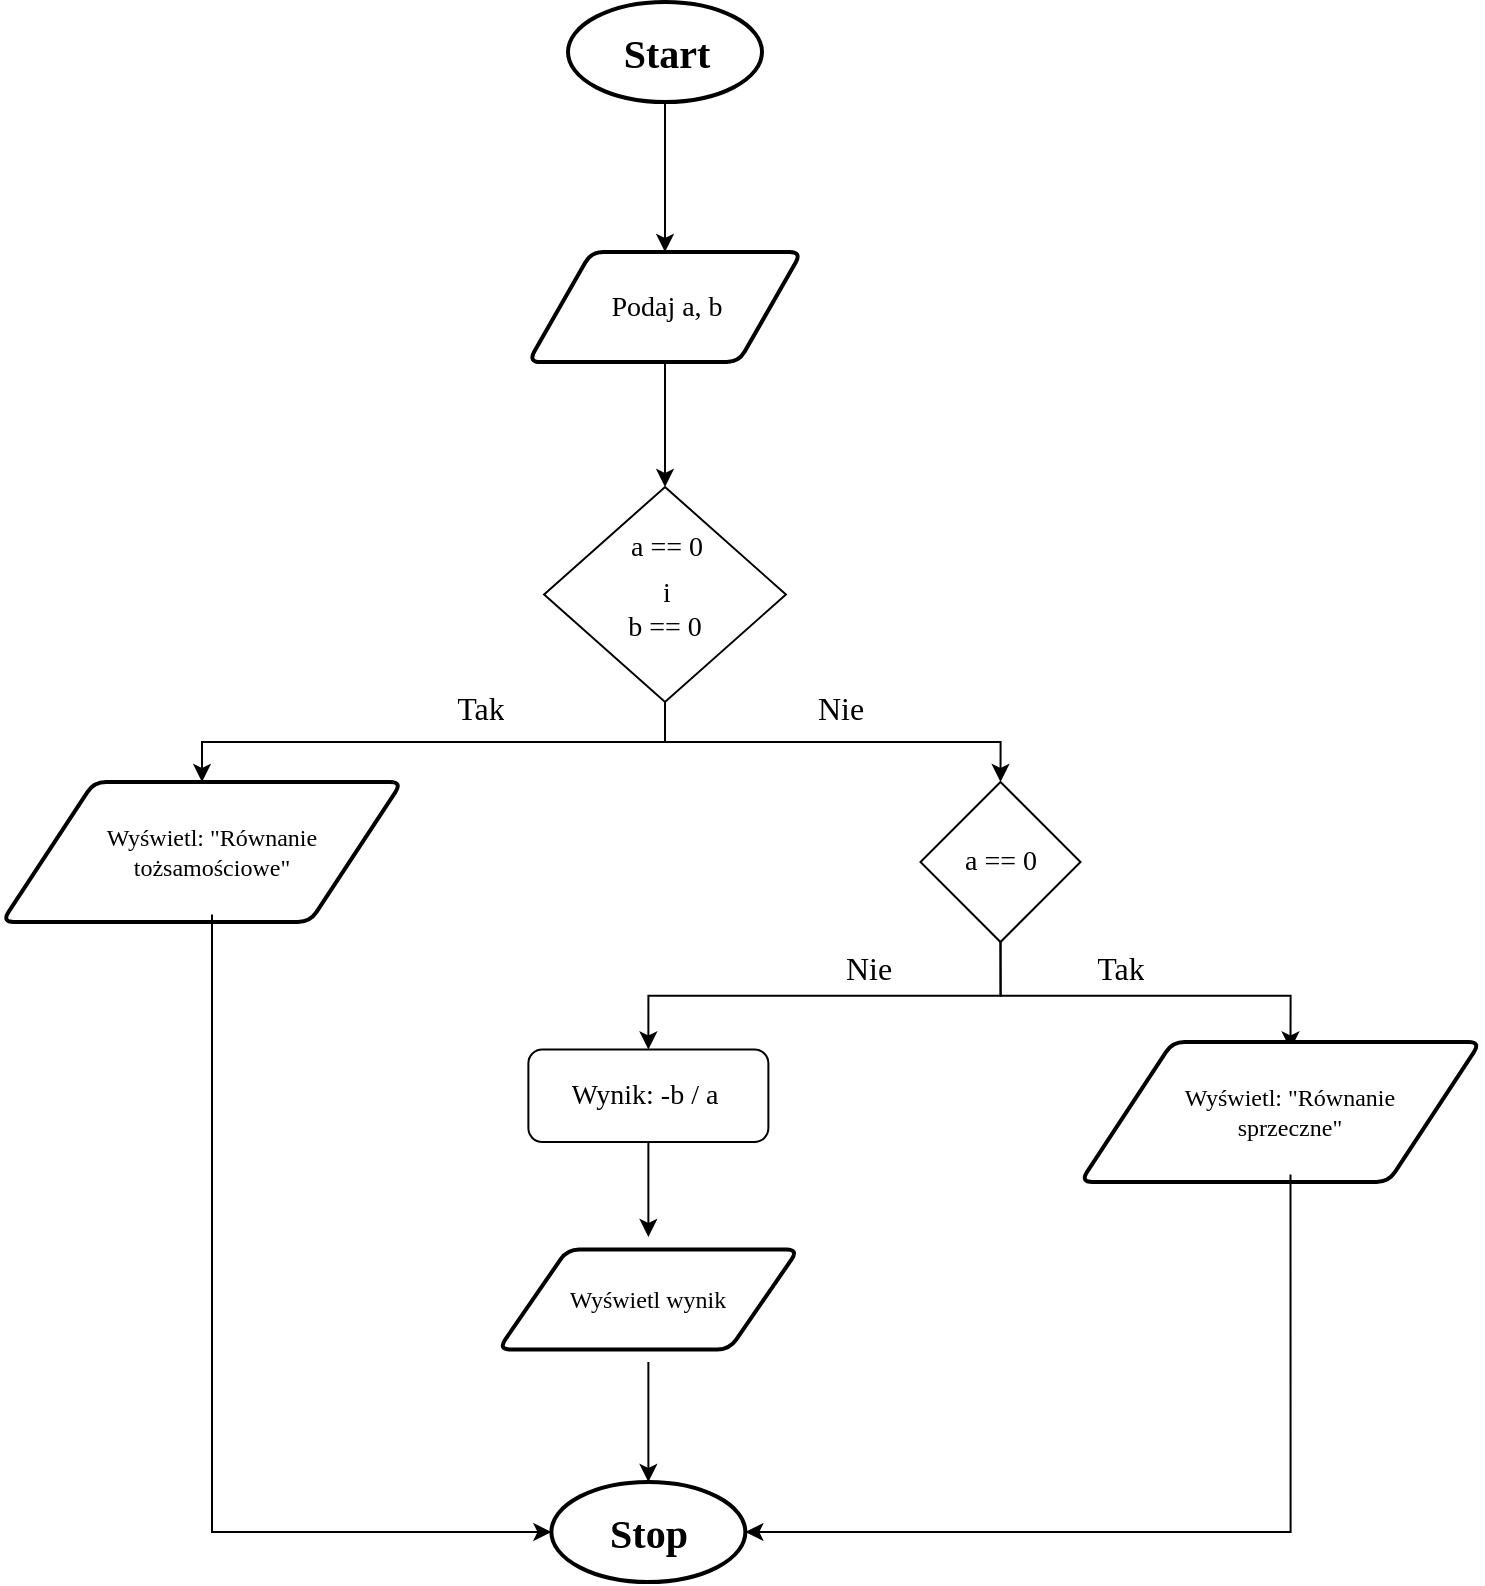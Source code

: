 <mxfile version="28.2.7">
  <diagram name="Strona-1" id="t3EnouX5sOmhS8-DlvLP">
    <mxGraphModel dx="1489" dy="814" grid="1" gridSize="10" guides="1" tooltips="1" connect="1" arrows="1" fold="1" page="1" pageScale="1" pageWidth="827" pageHeight="1169" math="0" shadow="0">
      <root>
        <mxCell id="0" />
        <mxCell id="1" parent="0" />
        <mxCell id="q24DFJx1I0Eo2yyB0KhQ-12" style="edgeStyle=orthogonalEdgeStyle;rounded=0;orthogonalLoop=1;jettySize=auto;html=1;exitX=0.5;exitY=1;exitDx=0;exitDy=0;exitPerimeter=0;entryX=0.5;entryY=0;entryDx=0;entryDy=0;" parent="1" source="q24DFJx1I0Eo2yyB0KhQ-2" target="q24DFJx1I0Eo2yyB0KhQ-5" edge="1">
          <mxGeometry relative="1" as="geometry" />
        </mxCell>
        <mxCell id="q24DFJx1I0Eo2yyB0KhQ-2" value="" style="strokeWidth=2;html=1;shape=mxgraph.flowchart.start_1;whiteSpace=wrap;" parent="1" vertex="1">
          <mxGeometry x="323" y="130" width="97" height="50" as="geometry" />
        </mxCell>
        <mxCell id="q24DFJx1I0Eo2yyB0KhQ-1" value="&lt;font style=&quot;font-size: 20px;&quot;&gt;Start&lt;/font&gt;" style="text;strokeColor=none;fillColor=none;html=1;fontSize=24;fontStyle=1;verticalAlign=middle;align=center;fontFamily=Montserrat;fontSource=https%3A%2F%2Ffonts.googleapis.com%2Fcss%3Ffamily%3DMontserrat;" parent="1" vertex="1">
          <mxGeometry x="351.5" y="145" width="40" height="20" as="geometry" />
        </mxCell>
        <mxCell id="OPxS4aKcs3Opd_LOz3XT-7" style="edgeStyle=orthogonalEdgeStyle;rounded=0;orthogonalLoop=1;jettySize=auto;html=1;exitX=0.5;exitY=1;exitDx=0;exitDy=0;entryX=0.5;entryY=0;entryDx=0;entryDy=0;" edge="1" parent="1" source="q24DFJx1I0Eo2yyB0KhQ-5" target="OPxS4aKcs3Opd_LOz3XT-6">
          <mxGeometry relative="1" as="geometry" />
        </mxCell>
        <mxCell id="q24DFJx1I0Eo2yyB0KhQ-5" value="" style="shape=parallelogram;html=1;strokeWidth=2;perimeter=parallelogramPerimeter;whiteSpace=wrap;rounded=1;arcSize=12;size=0.23;" parent="1" vertex="1">
          <mxGeometry x="303.19" y="255" width="136.62" height="55" as="geometry" />
        </mxCell>
        <UserObject label="&lt;font style=&quot;font-size: 14px;&quot; face=&quot;Montserrat&quot;&gt;Podaj a, b&lt;/font&gt;" placeholders="1" name="Variable" id="q24DFJx1I0Eo2yyB0KhQ-20">
          <mxCell style="text;html=1;strokeColor=none;fillColor=none;align=center;verticalAlign=middle;whiteSpace=wrap;overflow=hidden;" parent="1" vertex="1">
            <mxGeometry x="313.47" y="270" width="118.5" height="25" as="geometry" />
          </mxCell>
        </UserObject>
        <mxCell id="OPxS4aKcs3Opd_LOz3XT-29" style="edgeStyle=orthogonalEdgeStyle;rounded=0;orthogonalLoop=1;jettySize=auto;html=1;exitX=0.5;exitY=1;exitDx=0;exitDy=0;entryX=0.5;entryY=0;entryDx=0;entryDy=0;" edge="1" parent="1" source="OPxS4aKcs3Opd_LOz3XT-6" target="OPxS4aKcs3Opd_LOz3XT-24">
          <mxGeometry relative="1" as="geometry" />
        </mxCell>
        <mxCell id="OPxS4aKcs3Opd_LOz3XT-55" style="edgeStyle=orthogonalEdgeStyle;rounded=0;orthogonalLoop=1;jettySize=auto;html=1;exitX=0.5;exitY=1;exitDx=0;exitDy=0;entryX=0.5;entryY=0;entryDx=0;entryDy=0;" edge="1" parent="1" source="OPxS4aKcs3Opd_LOz3XT-6" target="OPxS4aKcs3Opd_LOz3XT-12">
          <mxGeometry relative="1" as="geometry" />
        </mxCell>
        <mxCell id="OPxS4aKcs3Opd_LOz3XT-6" value="" style="rhombus;whiteSpace=wrap;html=1;" vertex="1" parent="1">
          <mxGeometry x="311.04" y="372.5" width="120.93" height="107.5" as="geometry" />
        </mxCell>
        <UserObject label="&lt;font style=&quot;font-size: 14px;&quot; face=&quot;Montserrat&quot;&gt;a == 0&lt;/font&gt;" placeholders="1" name="Variable" id="OPxS4aKcs3Opd_LOz3XT-8">
          <mxCell style="text;html=1;strokeColor=none;fillColor=none;align=center;verticalAlign=middle;whiteSpace=wrap;overflow=hidden;" vertex="1" parent="1">
            <mxGeometry x="313" y="390" width="118.5" height="25" as="geometry" />
          </mxCell>
        </UserObject>
        <UserObject label="&lt;font style=&quot;font-size: 14px;&quot; face=&quot;Montserrat&quot;&gt;b == 0&lt;/font&gt;" placeholders="1" name="Variable" id="OPxS4aKcs3Opd_LOz3XT-9">
          <mxCell style="text;html=1;strokeColor=none;fillColor=none;align=center;verticalAlign=middle;whiteSpace=wrap;overflow=hidden;" vertex="1" parent="1">
            <mxGeometry x="312.25" y="430" width="118.5" height="25" as="geometry" />
          </mxCell>
        </UserObject>
        <UserObject label="&lt;font style=&quot;font-size: 14px;&quot; face=&quot;Montserrat&quot;&gt;i&lt;/font&gt;" placeholders="1" name="Variable" id="OPxS4aKcs3Opd_LOz3XT-10">
          <mxCell style="text;html=1;strokeColor=none;fillColor=none;align=center;verticalAlign=middle;whiteSpace=wrap;overflow=hidden;" vertex="1" parent="1">
            <mxGeometry x="364.22" y="415" width="17" height="20" as="geometry" />
          </mxCell>
        </UserObject>
        <mxCell id="OPxS4aKcs3Opd_LOz3XT-12" value="" style="shape=parallelogram;html=1;strokeWidth=2;perimeter=parallelogramPerimeter;whiteSpace=wrap;rounded=1;arcSize=12;size=0.23;" vertex="1" parent="1">
          <mxGeometry x="40" y="520" width="200" height="70" as="geometry" />
        </mxCell>
        <UserObject label="&lt;font style=&quot;font-size: 16px;&quot; face=&quot;Montserrat&quot;&gt;Tak&lt;/font&gt;" placeholders="1" name="Variable" id="OPxS4aKcs3Opd_LOz3XT-16">
          <mxCell style="text;html=1;strokeColor=none;fillColor=none;align=center;verticalAlign=middle;whiteSpace=wrap;overflow=hidden;" vertex="1" parent="1">
            <mxGeometry x="220" y="470" width="118.5" height="25" as="geometry" />
          </mxCell>
        </UserObject>
        <UserObject label="&lt;font data-font-src=&quot;https://fonts.googleapis.com/css?family=Montserrat&quot; face=&quot;Montserrat&quot;&gt;Wyświetl: &quot;Równanie tożsamościowe&quot;&lt;/font&gt;" placeholders="1" name="Variable" id="OPxS4aKcs3Opd_LOz3XT-18">
          <mxCell style="text;html=1;strokeColor=none;fillColor=none;align=center;verticalAlign=middle;whiteSpace=wrap;overflow=hidden;" vertex="1" parent="1">
            <mxGeometry x="80" y="523.75" width="130" height="62.5" as="geometry" />
          </mxCell>
        </UserObject>
        <mxCell id="OPxS4aKcs3Opd_LOz3XT-32" style="edgeStyle=orthogonalEdgeStyle;rounded=0;orthogonalLoop=1;jettySize=auto;html=1;exitX=0.5;exitY=1;exitDx=0;exitDy=0;entryX=0.5;entryY=0;entryDx=0;entryDy=0;" edge="1" parent="1" source="OPxS4aKcs3Opd_LOz3XT-24" target="OPxS4aKcs3Opd_LOz3XT-31">
          <mxGeometry relative="1" as="geometry" />
        </mxCell>
        <mxCell id="OPxS4aKcs3Opd_LOz3XT-45" style="edgeStyle=orthogonalEdgeStyle;rounded=0;orthogonalLoop=1;jettySize=auto;html=1;exitX=0.5;exitY=1;exitDx=0;exitDy=0;entryX=0.5;entryY=0;entryDx=0;entryDy=0;" edge="1" parent="1" source="OPxS4aKcs3Opd_LOz3XT-24" target="OPxS4aKcs3Opd_LOz3XT-39">
          <mxGeometry relative="1" as="geometry" />
        </mxCell>
        <mxCell id="OPxS4aKcs3Opd_LOz3XT-24" value="" style="rhombus;whiteSpace=wrap;html=1;" vertex="1" parent="1">
          <mxGeometry x="499.25" y="520" width="80" height="80" as="geometry" />
        </mxCell>
        <UserObject label="&lt;font style=&quot;font-size: 14px;&quot; face=&quot;Montserrat&quot;&gt;a == 0&lt;/font&gt;" placeholders="1" name="Variable" id="OPxS4aKcs3Opd_LOz3XT-25">
          <mxCell style="text;html=1;strokeColor=none;fillColor=none;align=center;verticalAlign=middle;whiteSpace=wrap;overflow=hidden;" vertex="1" parent="1">
            <mxGeometry x="480" y="547.5" width="118.5" height="25" as="geometry" />
          </mxCell>
        </UserObject>
        <UserObject label="&lt;font style=&quot;font-size: 16px;&quot; face=&quot;Montserrat&quot;&gt;Nie&lt;/font&gt;" placeholders="1" name="Variable" id="OPxS4aKcs3Opd_LOz3XT-28">
          <mxCell style="text;html=1;strokeColor=none;fillColor=none;align=center;verticalAlign=middle;whiteSpace=wrap;overflow=hidden;" vertex="1" parent="1">
            <mxGeometry x="400" y="470" width="118.5" height="25" as="geometry" />
          </mxCell>
        </UserObject>
        <mxCell id="OPxS4aKcs3Opd_LOz3XT-30" value="" style="shape=parallelogram;html=1;strokeWidth=2;perimeter=parallelogramPerimeter;whiteSpace=wrap;rounded=1;arcSize=12;size=0.23;" vertex="1" parent="1">
          <mxGeometry x="579.25" y="650" width="200" height="70" as="geometry" />
        </mxCell>
        <UserObject label="&lt;font data-font-src=&quot;https://fonts.googleapis.com/css?family=Montserrat&quot; face=&quot;Montserrat&quot;&gt;Wyświetl: &quot;Równanie sprzeczne&quot;&lt;/font&gt;" placeholders="1" name="Variable" id="OPxS4aKcs3Opd_LOz3XT-31">
          <mxCell style="text;html=1;strokeColor=none;fillColor=none;align=center;verticalAlign=middle;whiteSpace=wrap;overflow=hidden;" vertex="1" parent="1">
            <mxGeometry x="619.25" y="653.75" width="130" height="62.5" as="geometry" />
          </mxCell>
        </UserObject>
        <UserObject label="&lt;font style=&quot;font-size: 16px;&quot; face=&quot;Montserrat&quot;&gt;Tak&lt;/font&gt;" placeholders="1" name="Variable" id="OPxS4aKcs3Opd_LOz3XT-33">
          <mxCell style="text;html=1;strokeColor=none;fillColor=none;align=center;verticalAlign=middle;whiteSpace=wrap;overflow=hidden;" vertex="1" parent="1">
            <mxGeometry x="540" y="600" width="118.5" height="25" as="geometry" />
          </mxCell>
        </UserObject>
        <mxCell id="OPxS4aKcs3Opd_LOz3XT-51" style="edgeStyle=orthogonalEdgeStyle;rounded=0;orthogonalLoop=1;jettySize=auto;html=1;exitX=0.5;exitY=1;exitDx=0;exitDy=0;entryX=0.5;entryY=0;entryDx=0;entryDy=0;" edge="1" parent="1" source="OPxS4aKcs3Opd_LOz3XT-39" target="OPxS4aKcs3Opd_LOz3XT-50">
          <mxGeometry relative="1" as="geometry" />
        </mxCell>
        <mxCell id="OPxS4aKcs3Opd_LOz3XT-39" value="" style="rounded=1;whiteSpace=wrap;html=1;" vertex="1" parent="1">
          <mxGeometry x="303.19" y="653.75" width="120" height="46.25" as="geometry" />
        </mxCell>
        <UserObject label="&lt;font style=&quot;font-size: 16px;&quot; face=&quot;Montserrat&quot;&gt;Nie&lt;/font&gt;" placeholders="1" name="Variable" id="OPxS4aKcs3Opd_LOz3XT-46">
          <mxCell style="text;html=1;strokeColor=none;fillColor=none;align=center;verticalAlign=middle;whiteSpace=wrap;overflow=hidden;" vertex="1" parent="1">
            <mxGeometry x="414" y="600" width="118.5" height="25" as="geometry" />
          </mxCell>
        </UserObject>
        <UserObject label="&lt;font style=&quot;font-size: 14px;&quot; face=&quot;Montserrat&quot;&gt;Wynik: -b / a&lt;/font&gt;" placeholders="1" name="Variable" id="OPxS4aKcs3Opd_LOz3XT-47">
          <mxCell style="text;html=1;strokeColor=none;fillColor=none;align=center;verticalAlign=middle;whiteSpace=wrap;overflow=hidden;" vertex="1" parent="1">
            <mxGeometry x="301.5" y="664.38" width="118.5" height="25" as="geometry" />
          </mxCell>
        </UserObject>
        <mxCell id="OPxS4aKcs3Opd_LOz3XT-49" value="" style="shape=parallelogram;html=1;strokeWidth=2;perimeter=parallelogramPerimeter;whiteSpace=wrap;rounded=1;arcSize=12;size=0.23;" vertex="1" parent="1">
          <mxGeometry x="288.19" y="753.75" width="150" height="50" as="geometry" />
        </mxCell>
        <UserObject label="&lt;font data-font-src=&quot;https://fonts.googleapis.com/css?family=Montserrat&quot; face=&quot;Montserrat&quot;&gt;Wyświetl wynik&lt;/font&gt;" placeholders="1" name="Variable" id="OPxS4aKcs3Opd_LOz3XT-50">
          <mxCell style="text;html=1;strokeColor=none;fillColor=none;align=center;verticalAlign=middle;whiteSpace=wrap;overflow=hidden;" vertex="1" parent="1">
            <mxGeometry x="298.19" y="747.5" width="130" height="62.5" as="geometry" />
          </mxCell>
        </UserObject>
        <mxCell id="OPxS4aKcs3Opd_LOz3XT-52" value="" style="strokeWidth=2;html=1;shape=mxgraph.flowchart.start_1;whiteSpace=wrap;" vertex="1" parent="1">
          <mxGeometry x="314.69" y="870" width="97" height="50" as="geometry" />
        </mxCell>
        <mxCell id="OPxS4aKcs3Opd_LOz3XT-53" value="&lt;font style=&quot;font-size: 20px;&quot;&gt;Stop&lt;/font&gt;" style="text;strokeColor=none;fillColor=none;html=1;fontSize=24;fontStyle=1;verticalAlign=middle;align=center;fontFamily=Montserrat;fontSource=https%3A%2F%2Ffonts.googleapis.com%2Fcss%3Ffamily%3DMontserrat;" vertex="1" parent="1">
          <mxGeometry x="343.19" y="885" width="40" height="20" as="geometry" />
        </mxCell>
        <mxCell id="OPxS4aKcs3Opd_LOz3XT-54" style="edgeStyle=orthogonalEdgeStyle;rounded=0;orthogonalLoop=1;jettySize=auto;html=1;exitX=0.5;exitY=1;exitDx=0;exitDy=0;entryX=0.5;entryY=0;entryDx=0;entryDy=0;entryPerimeter=0;" edge="1" parent="1" source="OPxS4aKcs3Opd_LOz3XT-50" target="OPxS4aKcs3Opd_LOz3XT-52">
          <mxGeometry relative="1" as="geometry" />
        </mxCell>
        <mxCell id="OPxS4aKcs3Opd_LOz3XT-57" style="edgeStyle=orthogonalEdgeStyle;rounded=0;orthogonalLoop=1;jettySize=auto;html=1;exitX=0.5;exitY=1;exitDx=0;exitDy=0;entryX=0;entryY=0.5;entryDx=0;entryDy=0;entryPerimeter=0;" edge="1" parent="1" source="OPxS4aKcs3Opd_LOz3XT-18" target="OPxS4aKcs3Opd_LOz3XT-52">
          <mxGeometry relative="1" as="geometry" />
        </mxCell>
        <mxCell id="OPxS4aKcs3Opd_LOz3XT-58" style="edgeStyle=orthogonalEdgeStyle;rounded=0;orthogonalLoop=1;jettySize=auto;html=1;exitX=0.5;exitY=1;exitDx=0;exitDy=0;entryX=1;entryY=0.5;entryDx=0;entryDy=0;entryPerimeter=0;" edge="1" parent="1" source="OPxS4aKcs3Opd_LOz3XT-31" target="OPxS4aKcs3Opd_LOz3XT-52">
          <mxGeometry relative="1" as="geometry" />
        </mxCell>
      </root>
    </mxGraphModel>
  </diagram>
</mxfile>
